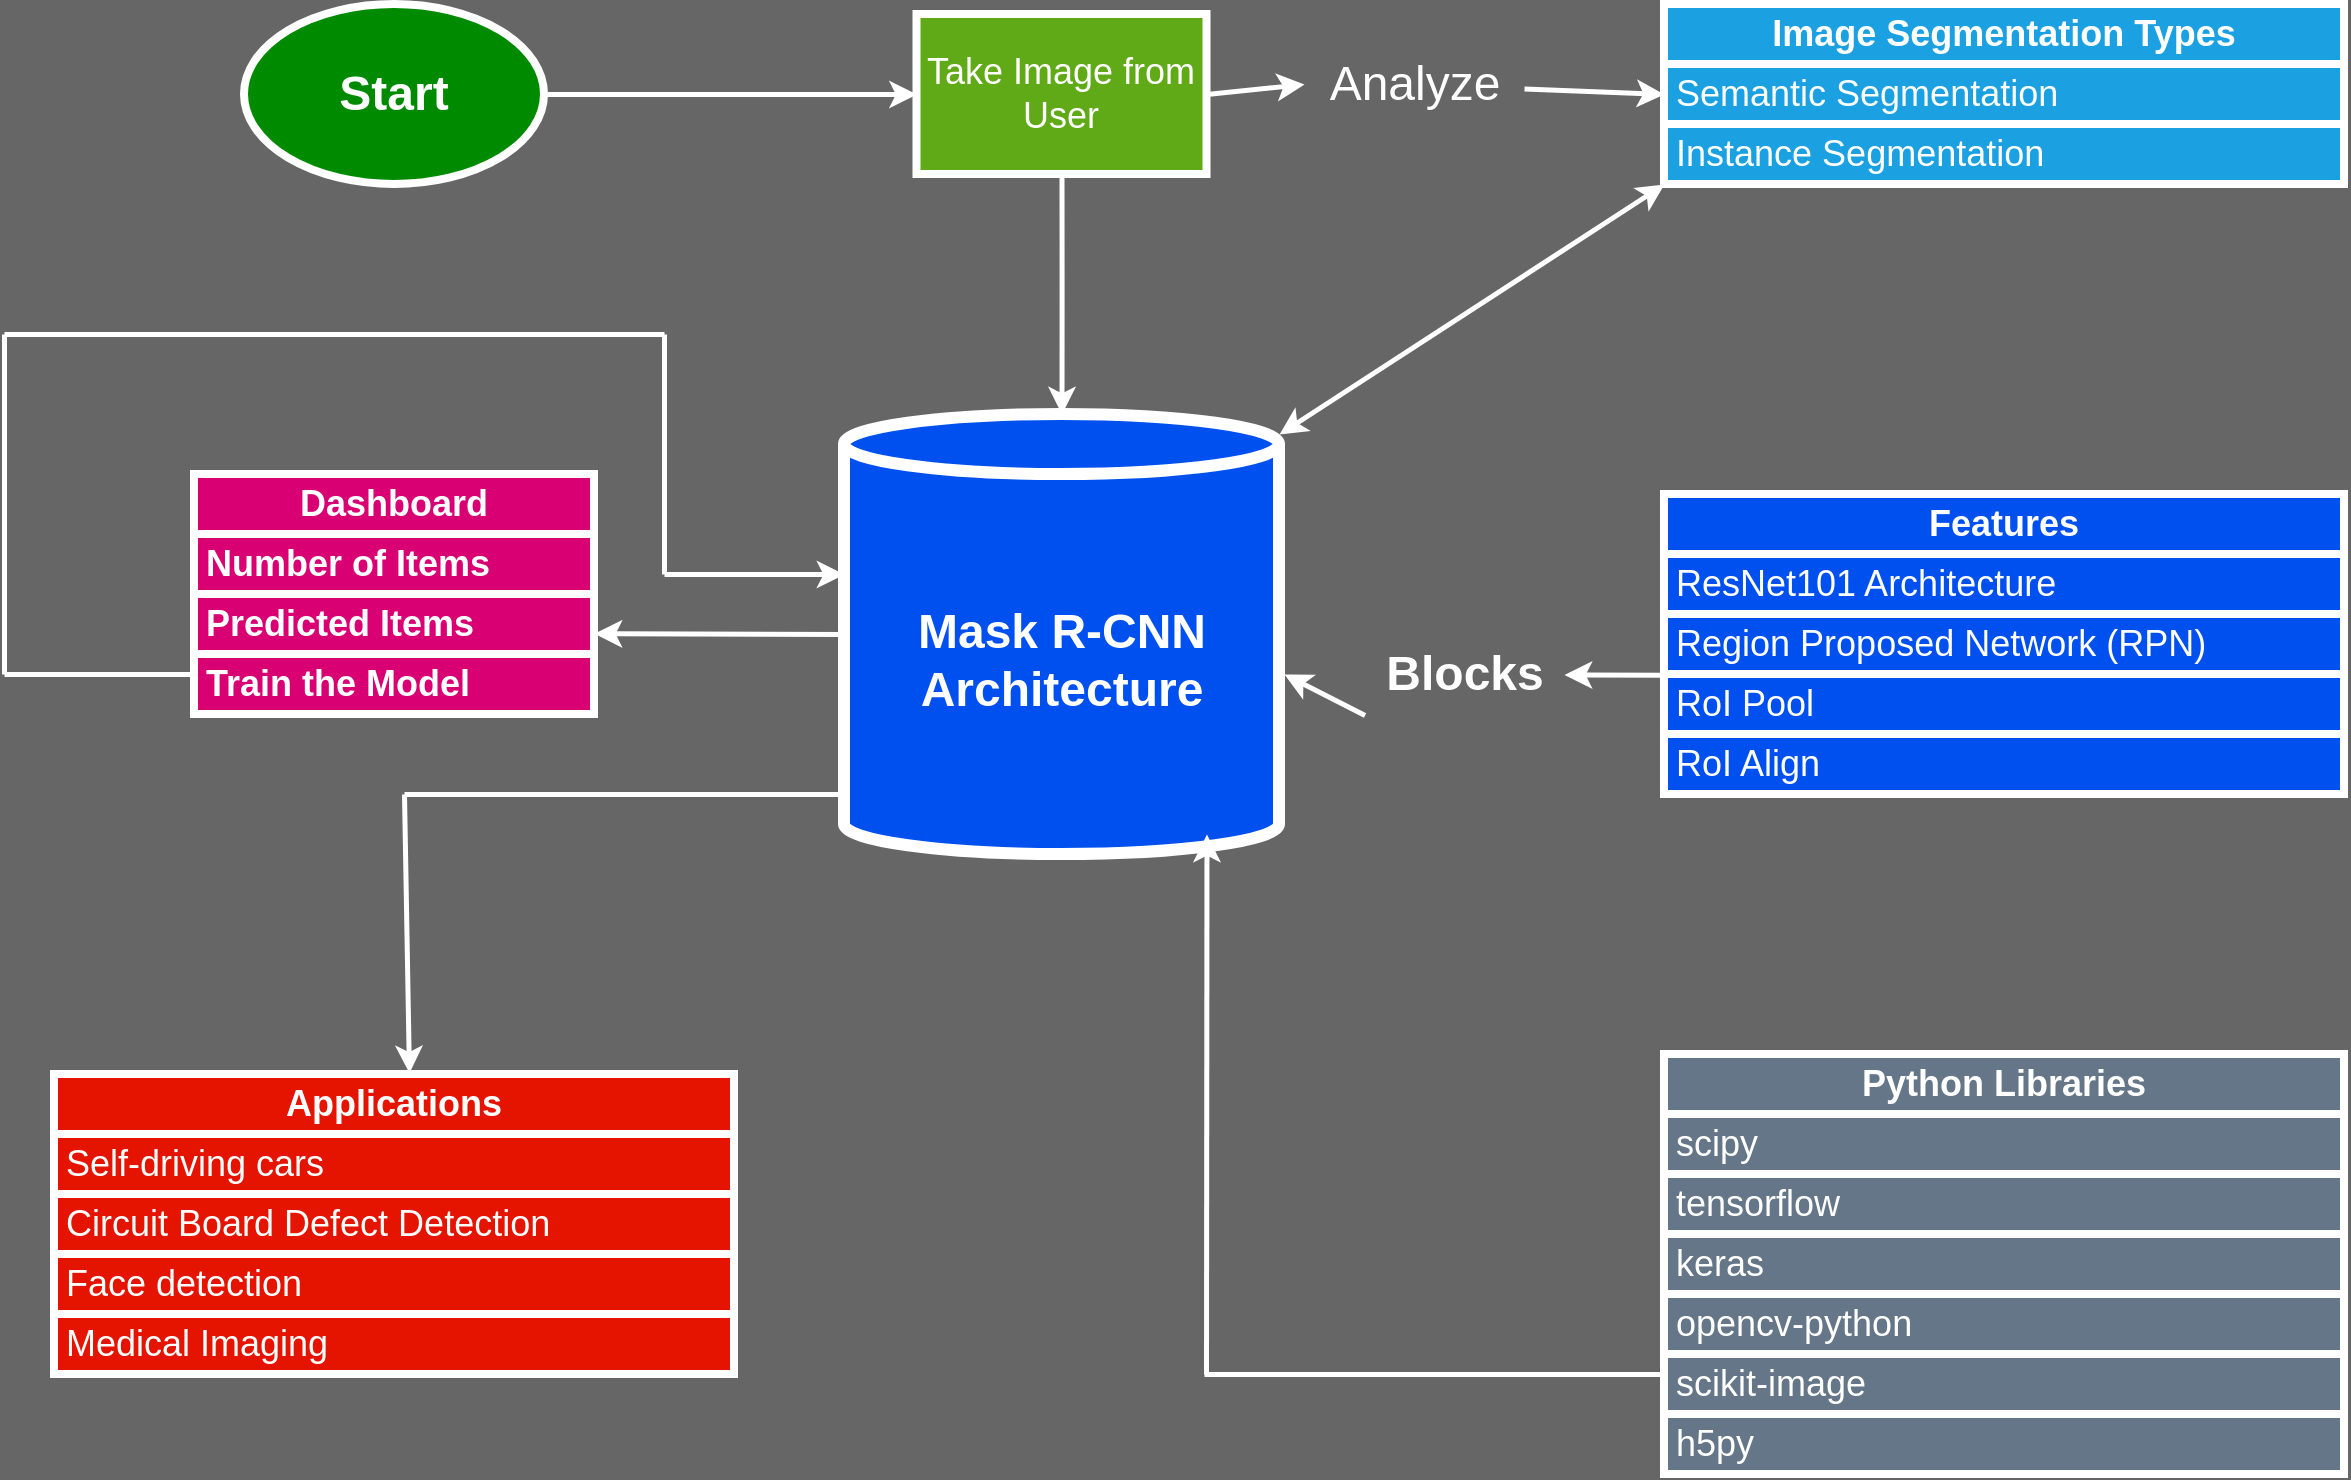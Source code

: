 <mxfile version="21.8.0" type="github">
  <diagram name="Page-1" id="VDZbJDNXe66LChUHXBfJ">
    <mxGraphModel dx="1500" dy="809" grid="1" gridSize="10" guides="1" tooltips="1" connect="1" arrows="1" fold="1" page="1" pageScale="1" pageWidth="850" pageHeight="1100" background="#666666" math="0" shadow="0">
      <root>
        <mxCell id="0" />
        <mxCell id="1" parent="0" />
        <mxCell id="cI-3nXPEl3pSKGc8Bn7F-7" style="edgeStyle=orthogonalEdgeStyle;rounded=0;orthogonalLoop=1;jettySize=auto;html=1;exitX=1;exitY=0.5;exitDx=0;exitDy=0;strokeWidth=2.5;strokeColor=#FFFFFF;" edge="1" parent="1" source="cI-3nXPEl3pSKGc8Bn7F-1" target="cI-3nXPEl3pSKGc8Bn7F-5">
          <mxGeometry relative="1" as="geometry" />
        </mxCell>
        <mxCell id="cI-3nXPEl3pSKGc8Bn7F-1" value="&lt;font color=&quot;#ffffff&quot; size=&quot;1&quot; style=&quot;&quot;&gt;&lt;b style=&quot;font-size: 24px;&quot;&gt;Start&lt;/b&gt;&lt;/font&gt;" style="ellipse;whiteSpace=wrap;html=1;fillColor=#008a00;strokeColor=#FFFFFF;strokeWidth=4;fontColor=#ffffff;" vertex="1" parent="1">
          <mxGeometry x="440" y="115" width="150" height="90" as="geometry" />
        </mxCell>
        <mxCell id="cI-3nXPEl3pSKGc8Bn7F-3" value="&lt;font style=&quot;font-size: 24px;&quot;&gt;&lt;b&gt;Mask R-CNN Architecture&lt;/b&gt;&lt;/font&gt;" style="shape=cylinder3;whiteSpace=wrap;html=1;boundedLbl=1;backgroundOutline=1;size=15;fillColor=#0050ef;strokeColor=#FFFFFF;strokeWidth=6;fontColor=#ffffff;" vertex="1" parent="1">
          <mxGeometry x="740" y="320" width="217.5" height="220" as="geometry" />
        </mxCell>
        <mxCell id="cI-3nXPEl3pSKGc8Bn7F-8" style="edgeStyle=orthogonalEdgeStyle;rounded=0;orthogonalLoop=1;jettySize=auto;html=1;exitX=0.5;exitY=1;exitDx=0;exitDy=0;strokeWidth=2.5;strokeColor=#FFFFFF;" edge="1" parent="1" source="cI-3nXPEl3pSKGc8Bn7F-5" target="cI-3nXPEl3pSKGc8Bn7F-3">
          <mxGeometry relative="1" as="geometry" />
        </mxCell>
        <mxCell id="cI-3nXPEl3pSKGc8Bn7F-5" value="&lt;font style=&quot;font-size: 18px;&quot;&gt;Take Image from User&lt;/font&gt;" style="rounded=0;whiteSpace=wrap;html=1;fillColor=#60a917;strokeColor=#FFFFFF;strokeWidth=4;fontColor=#ffffff;" vertex="1" parent="1">
          <mxGeometry x="776.25" y="120" width="145" height="80" as="geometry" />
        </mxCell>
        <mxCell id="cI-3nXPEl3pSKGc8Bn7F-9" value="&lt;font style=&quot;font-size: 18px;&quot;&gt;&lt;b&gt;Dashboard&lt;/b&gt;&lt;/font&gt;" style="swimlane;fontStyle=0;childLayout=stackLayout;horizontal=1;startSize=30;horizontalStack=0;resizeParent=1;resizeParentMax=0;resizeLast=0;collapsible=1;marginBottom=0;whiteSpace=wrap;html=1;fillColor=#d80073;strokeColor=#FFFFFF;strokeWidth=4;fontColor=#ffffff;" vertex="1" parent="1">
          <mxGeometry x="415" y="350" width="200" height="120" as="geometry" />
        </mxCell>
        <mxCell id="cI-3nXPEl3pSKGc8Bn7F-10" value="&lt;font style=&quot;font-size: 18px;&quot;&gt;&lt;b&gt;Number of Items&lt;/b&gt;&lt;/font&gt;" style="text;strokeColor=#FFFFFF;fillColor=#d80073;align=left;verticalAlign=middle;spacingLeft=4;spacingRight=4;overflow=hidden;points=[[0,0.5],[1,0.5]];portConstraint=eastwest;rotatable=0;whiteSpace=wrap;html=1;strokeWidth=4;fontColor=#ffffff;" vertex="1" parent="cI-3nXPEl3pSKGc8Bn7F-9">
          <mxGeometry y="30" width="200" height="30" as="geometry" />
        </mxCell>
        <mxCell id="cI-3nXPEl3pSKGc8Bn7F-11" value="&lt;font style=&quot;font-size: 18px;&quot;&gt;&lt;b&gt;Predicted Items&lt;/b&gt;&lt;/font&gt;" style="text;strokeColor=#FFFFFF;fillColor=#d80073;align=left;verticalAlign=middle;spacingLeft=4;spacingRight=4;overflow=hidden;points=[[0,0.5],[1,0.5]];portConstraint=eastwest;rotatable=0;whiteSpace=wrap;html=1;fontColor=#ffffff;strokeWidth=4;" vertex="1" parent="cI-3nXPEl3pSKGc8Bn7F-9">
          <mxGeometry y="60" width="200" height="30" as="geometry" />
        </mxCell>
        <mxCell id="cI-3nXPEl3pSKGc8Bn7F-12" value="&lt;font style=&quot;font-size: 18px;&quot;&gt;&lt;b&gt;Train the Model&lt;/b&gt;&lt;/font&gt;" style="text;strokeColor=#FFFFFF;fillColor=#d80073;align=left;verticalAlign=middle;spacingLeft=4;spacingRight=4;overflow=hidden;points=[[0,0.5],[1,0.5]];portConstraint=eastwest;rotatable=0;whiteSpace=wrap;html=1;fontColor=#ffffff;strokeWidth=4;" vertex="1" parent="cI-3nXPEl3pSKGc8Bn7F-9">
          <mxGeometry y="90" width="200" height="30" as="geometry" />
        </mxCell>
        <mxCell id="cI-3nXPEl3pSKGc8Bn7F-20" value="" style="endArrow=none;html=1;rounded=0;strokeWidth=2.5;strokeColor=#FFFFFF;" edge="1" parent="1">
          <mxGeometry width="50" height="50" relative="1" as="geometry">
            <mxPoint x="320" y="450" as="sourcePoint" />
            <mxPoint x="320" y="280" as="targetPoint" />
          </mxGeometry>
        </mxCell>
        <mxCell id="cI-3nXPEl3pSKGc8Bn7F-21" value="" style="endArrow=none;html=1;rounded=0;strokeWidth=2.5;strokeColor=#FFFFFF;" edge="1" parent="1">
          <mxGeometry width="50" height="50" relative="1" as="geometry">
            <mxPoint x="320" y="280" as="sourcePoint" />
            <mxPoint x="650" y="280" as="targetPoint" />
          </mxGeometry>
        </mxCell>
        <mxCell id="cI-3nXPEl3pSKGc8Bn7F-22" value="" style="endArrow=none;html=1;rounded=0;strokeWidth=2.5;strokeColor=#FFFFFF;" edge="1" parent="1">
          <mxGeometry width="50" height="50" relative="1" as="geometry">
            <mxPoint x="650" y="280" as="sourcePoint" />
            <mxPoint x="650" y="400" as="targetPoint" />
          </mxGeometry>
        </mxCell>
        <mxCell id="cI-3nXPEl3pSKGc8Bn7F-23" value="" style="endArrow=classic;html=1;rounded=0;strokeWidth=2.5;strokeColor=#FFFFFF;" edge="1" parent="1">
          <mxGeometry width="50" height="50" relative="1" as="geometry">
            <mxPoint x="650" y="400" as="sourcePoint" />
            <mxPoint x="740" y="400" as="targetPoint" />
          </mxGeometry>
        </mxCell>
        <mxCell id="cI-3nXPEl3pSKGc8Bn7F-26" value="&lt;font style=&quot;font-size: 18px;&quot;&gt;&lt;b&gt;Features&lt;/b&gt;&lt;/font&gt;" style="swimlane;fontStyle=0;childLayout=stackLayout;horizontal=1;startSize=30;horizontalStack=0;resizeParent=1;resizeParentMax=0;resizeLast=0;collapsible=1;marginBottom=0;whiteSpace=wrap;html=1;fillColor=#0050ef;strokeColor=#FFFFFF;strokeWidth=4;fontColor=#ffffff;" vertex="1" parent="1">
          <mxGeometry x="1150" y="360" width="340" height="150" as="geometry" />
        </mxCell>
        <mxCell id="cI-3nXPEl3pSKGc8Bn7F-27" value="&lt;font style=&quot;font-size: 18px;&quot;&gt;ResNet101 Architecture&lt;/font&gt;" style="text;strokeColor=#FFFFFF;fillColor=#0050ef;align=left;verticalAlign=middle;spacingLeft=4;spacingRight=4;overflow=hidden;points=[[0,0.5],[1,0.5]];portConstraint=eastwest;rotatable=0;whiteSpace=wrap;html=1;fontColor=#ffffff;strokeWidth=4;" vertex="1" parent="cI-3nXPEl3pSKGc8Bn7F-26">
          <mxGeometry y="30" width="340" height="30" as="geometry" />
        </mxCell>
        <mxCell id="cI-3nXPEl3pSKGc8Bn7F-28" value="&lt;font style=&quot;font-size: 18px;&quot;&gt;Region Proposed Network (RPN)&lt;/font&gt;" style="text;strokeColor=#FFFFFF;fillColor=#0050ef;align=left;verticalAlign=middle;spacingLeft=4;spacingRight=4;overflow=hidden;points=[[0,0.5],[1,0.5]];portConstraint=eastwest;rotatable=0;whiteSpace=wrap;html=1;fontColor=#ffffff;strokeWidth=4;" vertex="1" parent="cI-3nXPEl3pSKGc8Bn7F-26">
          <mxGeometry y="60" width="340" height="30" as="geometry" />
        </mxCell>
        <mxCell id="cI-3nXPEl3pSKGc8Bn7F-29" value="&lt;font style=&quot;font-size: 18px;&quot;&gt;RoI Pool&lt;/font&gt;" style="text;strokeColor=#FFFFFF;fillColor=#0050ef;align=left;verticalAlign=middle;spacingLeft=4;spacingRight=4;overflow=hidden;points=[[0,0.5],[1,0.5]];portConstraint=eastwest;rotatable=0;whiteSpace=wrap;html=1;fontColor=#ffffff;strokeWidth=4;" vertex="1" parent="cI-3nXPEl3pSKGc8Bn7F-26">
          <mxGeometry y="90" width="340" height="30" as="geometry" />
        </mxCell>
        <mxCell id="cI-3nXPEl3pSKGc8Bn7F-31" value="&lt;font style=&quot;font-size: 18px;&quot;&gt;RoI Align&lt;/font&gt;" style="text;strokeColor=#FFFFFF;fillColor=#0050ef;align=left;verticalAlign=middle;spacingLeft=4;spacingRight=4;overflow=hidden;points=[[0,0.5],[1,0.5]];portConstraint=eastwest;rotatable=0;whiteSpace=wrap;html=1;fontColor=#ffffff;strokeWidth=4;" vertex="1" parent="cI-3nXPEl3pSKGc8Bn7F-26">
          <mxGeometry y="120" width="340" height="30" as="geometry" />
        </mxCell>
        <mxCell id="cI-3nXPEl3pSKGc8Bn7F-32" value="" style="endArrow=classic;html=1;rounded=0;exitX=0.003;exitY=1.013;exitDx=0;exitDy=0;exitPerimeter=0;strokeWidth=2.5;strokeColor=#FFFFFF;" edge="1" parent="1" source="cI-3nXPEl3pSKGc8Bn7F-68">
          <mxGeometry width="50" height="50" relative="1" as="geometry">
            <mxPoint x="1100" y="450" as="sourcePoint" />
            <mxPoint x="960" y="450" as="targetPoint" />
          </mxGeometry>
        </mxCell>
        <mxCell id="cI-3nXPEl3pSKGc8Bn7F-33" value="" style="endArrow=classic;html=1;rounded=0;exitX=0;exitY=0.5;exitDx=0;exitDy=0;exitPerimeter=0;strokeWidth=2.5;strokeColor=#FFFFFF;" edge="1" parent="1" source="cI-3nXPEl3pSKGc8Bn7F-3">
          <mxGeometry width="50" height="50" relative="1" as="geometry">
            <mxPoint x="761" y="429.66" as="sourcePoint" />
            <mxPoint x="615" y="429.66" as="targetPoint" />
          </mxGeometry>
        </mxCell>
        <mxCell id="cI-3nXPEl3pSKGc8Bn7F-35" value="" style="endArrow=none;html=1;rounded=0;strokeColor=#FFFFFF;strokeWidth=2.5;" edge="1" parent="1">
          <mxGeometry width="50" height="50" relative="1" as="geometry">
            <mxPoint x="320" y="450" as="sourcePoint" />
            <mxPoint x="415" y="450" as="targetPoint" />
          </mxGeometry>
        </mxCell>
        <mxCell id="cI-3nXPEl3pSKGc8Bn7F-36" value="&lt;font style=&quot;font-size: 18px;&quot;&gt;&lt;b&gt;Image Segmentation Types&lt;/b&gt;&lt;/font&gt;" style="swimlane;fontStyle=0;childLayout=stackLayout;horizontal=1;startSize=30;horizontalStack=0;resizeParent=1;resizeParentMax=0;resizeLast=0;collapsible=1;marginBottom=0;whiteSpace=wrap;html=1;fillColor=#1ba1e2;strokeColor=#FFFFFF;strokeWidth=4;fontColor=#ffffff;" vertex="1" parent="1">
          <mxGeometry x="1150" y="115" width="340" height="90" as="geometry" />
        </mxCell>
        <mxCell id="cI-3nXPEl3pSKGc8Bn7F-37" value="&lt;font style=&quot;font-size: 18px;&quot;&gt;Semantic Segmentation&lt;/font&gt;" style="text;strokeColor=#FFFFFF;fillColor=#1ba1e2;align=left;verticalAlign=middle;spacingLeft=4;spacingRight=4;overflow=hidden;points=[[0,0.5],[1,0.5]];portConstraint=eastwest;rotatable=0;whiteSpace=wrap;html=1;fontColor=#ffffff;strokeWidth=4;" vertex="1" parent="cI-3nXPEl3pSKGc8Bn7F-36">
          <mxGeometry y="30" width="340" height="30" as="geometry" />
        </mxCell>
        <mxCell id="cI-3nXPEl3pSKGc8Bn7F-38" value="&lt;font style=&quot;font-size: 18px;&quot;&gt;Instance Segmentation&lt;/font&gt;" style="text;strokeColor=#FFFFFF;fillColor=#1ba1e2;align=left;verticalAlign=middle;spacingLeft=4;spacingRight=4;overflow=hidden;points=[[0,0.5],[1,0.5]];portConstraint=eastwest;rotatable=0;whiteSpace=wrap;html=1;fontColor=#ffffff;strokeWidth=4;" vertex="1" parent="cI-3nXPEl3pSKGc8Bn7F-36">
          <mxGeometry y="60" width="340" height="30" as="geometry" />
        </mxCell>
        <mxCell id="cI-3nXPEl3pSKGc8Bn7F-41" value="" style="endArrow=classic;html=1;rounded=0;entryX=0;entryY=0.5;entryDx=0;entryDy=0;strokeWidth=2.5;strokeColor=#FFFFFF;" edge="1" parent="1" source="cI-3nXPEl3pSKGc8Bn7F-64" target="cI-3nXPEl3pSKGc8Bn7F-36">
          <mxGeometry width="50" height="50" relative="1" as="geometry">
            <mxPoint x="921.25" y="160" as="sourcePoint" />
            <mxPoint x="971.25" y="110" as="targetPoint" />
          </mxGeometry>
        </mxCell>
        <mxCell id="cI-3nXPEl3pSKGc8Bn7F-46" value="&lt;font style=&quot;font-size: 18px;&quot;&gt;&lt;b&gt;Python Libraries&lt;/b&gt;&lt;/font&gt;" style="swimlane;fontStyle=0;childLayout=stackLayout;horizontal=1;startSize=30;horizontalStack=0;resizeParent=1;resizeParentMax=0;resizeLast=0;collapsible=1;marginBottom=0;whiteSpace=wrap;html=1;fillColor=#647687;strokeColor=#FFFFFF;strokeWidth=4;fontColor=#ffffff;" vertex="1" parent="1">
          <mxGeometry x="1150" y="640" width="340" height="210" as="geometry" />
        </mxCell>
        <mxCell id="cI-3nXPEl3pSKGc8Bn7F-47" value="&lt;font style=&quot;font-size: 18px;&quot;&gt;scipy&lt;span style=&quot;white-space: pre;&quot;&gt;&#x9;&lt;/span&gt;&lt;/font&gt;" style="text;strokeColor=#FFFFFF;fillColor=#647687;align=left;verticalAlign=middle;spacingLeft=4;spacingRight=4;overflow=hidden;points=[[0,0.5],[1,0.5]];portConstraint=eastwest;rotatable=0;whiteSpace=wrap;html=1;fontColor=#ffffff;strokeWidth=4;" vertex="1" parent="cI-3nXPEl3pSKGc8Bn7F-46">
          <mxGeometry y="30" width="340" height="30" as="geometry" />
        </mxCell>
        <mxCell id="cI-3nXPEl3pSKGc8Bn7F-48" value="&lt;font style=&quot;font-size: 18px;&quot;&gt;tensorflow&lt;/font&gt;" style="text;strokeColor=#FFFFFF;fillColor=#647687;align=left;verticalAlign=middle;spacingLeft=4;spacingRight=4;overflow=hidden;points=[[0,0.5],[1,0.5]];portConstraint=eastwest;rotatable=0;whiteSpace=wrap;html=1;fontColor=#ffffff;strokeWidth=4;" vertex="1" parent="cI-3nXPEl3pSKGc8Bn7F-46">
          <mxGeometry y="60" width="340" height="30" as="geometry" />
        </mxCell>
        <mxCell id="cI-3nXPEl3pSKGc8Bn7F-49" value="&lt;font style=&quot;font-size: 18px;&quot;&gt;keras&lt;/font&gt;" style="text;strokeColor=#FFFFFF;fillColor=#647687;align=left;verticalAlign=middle;spacingLeft=4;spacingRight=4;overflow=hidden;points=[[0,0.5],[1,0.5]];portConstraint=eastwest;rotatable=0;whiteSpace=wrap;html=1;fontColor=#ffffff;strokeWidth=4;" vertex="1" parent="cI-3nXPEl3pSKGc8Bn7F-46">
          <mxGeometry y="90" width="340" height="30" as="geometry" />
        </mxCell>
        <mxCell id="cI-3nXPEl3pSKGc8Bn7F-50" value="&lt;span style=&quot;font-size: 18px;&quot;&gt;opencv-python&lt;/span&gt;" style="text;strokeColor=#FFFFFF;fillColor=#647687;align=left;verticalAlign=middle;spacingLeft=4;spacingRight=4;overflow=hidden;points=[[0,0.5],[1,0.5]];portConstraint=eastwest;rotatable=0;whiteSpace=wrap;html=1;fontColor=#ffffff;strokeWidth=4;" vertex="1" parent="cI-3nXPEl3pSKGc8Bn7F-46">
          <mxGeometry y="120" width="340" height="30" as="geometry" />
        </mxCell>
        <mxCell id="cI-3nXPEl3pSKGc8Bn7F-58" value="&lt;span style=&quot;font-size: 18px;&quot;&gt;scikit-image&lt;/span&gt;" style="text;strokeColor=#FFFFFF;fillColor=#647687;align=left;verticalAlign=middle;spacingLeft=4;spacingRight=4;overflow=hidden;points=[[0,0.5],[1,0.5]];portConstraint=eastwest;rotatable=0;whiteSpace=wrap;html=1;fontColor=#ffffff;strokeWidth=4;" vertex="1" parent="cI-3nXPEl3pSKGc8Bn7F-46">
          <mxGeometry y="150" width="340" height="30" as="geometry" />
        </mxCell>
        <mxCell id="cI-3nXPEl3pSKGc8Bn7F-59" value="&lt;span style=&quot;font-size: 18px;&quot;&gt;h5py&lt;/span&gt;" style="text;strokeColor=#FFFFFF;fillColor=#647687;align=left;verticalAlign=middle;spacingLeft=4;spacingRight=4;overflow=hidden;points=[[0,0.5],[1,0.5]];portConstraint=eastwest;rotatable=0;whiteSpace=wrap;html=1;fontColor=#ffffff;strokeWidth=4;" vertex="1" parent="cI-3nXPEl3pSKGc8Bn7F-46">
          <mxGeometry y="180" width="340" height="30" as="geometry" />
        </mxCell>
        <mxCell id="cI-3nXPEl3pSKGc8Bn7F-61" value="" style="endArrow=classic;html=1;rounded=0;strokeWidth=2.5;strokeColor=#FFFFFF;" edge="1" parent="1">
          <mxGeometry width="50" height="50" relative="1" as="geometry">
            <mxPoint x="921" y="800" as="sourcePoint" />
            <mxPoint x="921.25" y="530" as="targetPoint" />
          </mxGeometry>
        </mxCell>
        <mxCell id="cI-3nXPEl3pSKGc8Bn7F-63" value="" style="endArrow=none;html=1;rounded=0;strokeColor=#FFFFFF;strokeWidth=2.5;" edge="1" parent="1">
          <mxGeometry width="50" height="50" relative="1" as="geometry">
            <mxPoint x="920" y="800" as="sourcePoint" />
            <mxPoint x="1150" y="800" as="targetPoint" />
          </mxGeometry>
        </mxCell>
        <mxCell id="cI-3nXPEl3pSKGc8Bn7F-65" value="" style="endArrow=classic;html=1;rounded=0;entryX=0;entryY=0.5;entryDx=0;entryDy=0;strokeWidth=2.5;strokeColor=#FFFFFF;" edge="1" parent="1" target="cI-3nXPEl3pSKGc8Bn7F-64">
          <mxGeometry width="50" height="50" relative="1" as="geometry">
            <mxPoint x="921.25" y="160" as="sourcePoint" />
            <mxPoint x="1150" y="160" as="targetPoint" />
          </mxGeometry>
        </mxCell>
        <mxCell id="cI-3nXPEl3pSKGc8Bn7F-64" value="&lt;font color=&quot;#ffffff&quot; style=&quot;font-size: 24px;&quot;&gt;Analyze&lt;/font&gt;" style="text;html=1;align=center;verticalAlign=middle;resizable=0;points=[];autosize=1;strokeColor=none;fillColor=none;" vertex="1" parent="1">
          <mxGeometry x="970" y="135" width="110" height="40" as="geometry" />
        </mxCell>
        <mxCell id="cI-3nXPEl3pSKGc8Bn7F-66" value="" style="endArrow=classic;startArrow=classic;html=1;rounded=0;strokeWidth=2.5;strokeColor=#FFFFFF;entryX=0;entryY=1;entryDx=0;entryDy=0;" edge="1" parent="1" target="cI-3nXPEl3pSKGc8Bn7F-36">
          <mxGeometry width="50" height="50" relative="1" as="geometry">
            <mxPoint x="957.5" y="330" as="sourcePoint" />
            <mxPoint x="1007.5" y="280" as="targetPoint" />
          </mxGeometry>
        </mxCell>
        <mxCell id="cI-3nXPEl3pSKGc8Bn7F-69" value="" style="endArrow=classic;html=1;rounded=0;exitX=0.003;exitY=1.013;exitDx=0;exitDy=0;exitPerimeter=0;strokeWidth=2.5;strokeColor=#FFFFFF;" edge="1" parent="1" source="cI-3nXPEl3pSKGc8Bn7F-28" target="cI-3nXPEl3pSKGc8Bn7F-68">
          <mxGeometry width="50" height="50" relative="1" as="geometry">
            <mxPoint x="1151" y="450" as="sourcePoint" />
            <mxPoint x="960" y="450" as="targetPoint" />
          </mxGeometry>
        </mxCell>
        <mxCell id="cI-3nXPEl3pSKGc8Bn7F-68" value="&lt;font color=&quot;#ffffff&quot; style=&quot;font-size: 24px;&quot;&gt;&lt;b&gt;Blocks&lt;/b&gt;&lt;/font&gt;" style="text;html=1;align=center;verticalAlign=middle;resizable=0;points=[];autosize=1;strokeColor=none;fillColor=none;" vertex="1" parent="1">
          <mxGeometry x="1000" y="430" width="100" height="40" as="geometry" />
        </mxCell>
        <mxCell id="cI-3nXPEl3pSKGc8Bn7F-71" value="&lt;font style=&quot;font-size: 18px;&quot;&gt;&lt;b&gt;Applications&lt;/b&gt;&lt;/font&gt;" style="swimlane;fontStyle=0;childLayout=stackLayout;horizontal=1;startSize=30;horizontalStack=0;resizeParent=1;resizeParentMax=0;resizeLast=0;collapsible=1;marginBottom=0;whiteSpace=wrap;html=1;fillColor=#e51400;strokeColor=#FFFFFF;strokeWidth=4;fontColor=#ffffff;" vertex="1" parent="1">
          <mxGeometry x="345" y="650" width="340" height="150" as="geometry" />
        </mxCell>
        <mxCell id="cI-3nXPEl3pSKGc8Bn7F-72" value="&lt;font style=&quot;font-size: 18px;&quot;&gt;Self-driving cars&lt;/font&gt;" style="text;strokeColor=#FFFFFF;fillColor=#e51400;align=left;verticalAlign=middle;spacingLeft=4;spacingRight=4;overflow=hidden;points=[[0,0.5],[1,0.5]];portConstraint=eastwest;rotatable=0;whiteSpace=wrap;html=1;fontColor=#ffffff;strokeWidth=4;" vertex="1" parent="cI-3nXPEl3pSKGc8Bn7F-71">
          <mxGeometry y="30" width="340" height="30" as="geometry" />
        </mxCell>
        <mxCell id="cI-3nXPEl3pSKGc8Bn7F-73" value="&lt;font style=&quot;font-size: 18px;&quot;&gt;Circuit Board Defect Detection&lt;/font&gt;" style="text;strokeColor=#FFFFFF;fillColor=#e51400;align=left;verticalAlign=middle;spacingLeft=4;spacingRight=4;overflow=hidden;points=[[0,0.5],[1,0.5]];portConstraint=eastwest;rotatable=0;whiteSpace=wrap;html=1;fontColor=#ffffff;strokeWidth=4;" vertex="1" parent="cI-3nXPEl3pSKGc8Bn7F-71">
          <mxGeometry y="60" width="340" height="30" as="geometry" />
        </mxCell>
        <mxCell id="cI-3nXPEl3pSKGc8Bn7F-74" value="&lt;font style=&quot;font-size: 18px;&quot;&gt;Face detection&lt;/font&gt;" style="text;strokeColor=#FFFFFF;fillColor=#e51400;align=left;verticalAlign=middle;spacingLeft=4;spacingRight=4;overflow=hidden;points=[[0,0.5],[1,0.5]];portConstraint=eastwest;rotatable=0;whiteSpace=wrap;html=1;fontColor=#ffffff;strokeWidth=4;" vertex="1" parent="cI-3nXPEl3pSKGc8Bn7F-71">
          <mxGeometry y="90" width="340" height="30" as="geometry" />
        </mxCell>
        <mxCell id="cI-3nXPEl3pSKGc8Bn7F-75" value="&lt;font style=&quot;font-size: 18px;&quot;&gt;Medical Imaging&lt;/font&gt;" style="text;strokeColor=#FFFFFF;fillColor=#e51400;align=left;verticalAlign=middle;spacingLeft=4;spacingRight=4;overflow=hidden;points=[[0,0.5],[1,0.5]];portConstraint=eastwest;rotatable=0;whiteSpace=wrap;html=1;fontColor=#ffffff;strokeWidth=4;" vertex="1" parent="cI-3nXPEl3pSKGc8Bn7F-71">
          <mxGeometry y="120" width="340" height="30" as="geometry" />
        </mxCell>
        <mxCell id="cI-3nXPEl3pSKGc8Bn7F-76" value="" style="endArrow=none;html=1;rounded=0;strokeWidth=2.5;strokeColor=#FFFFFF;" edge="1" parent="1">
          <mxGeometry width="50" height="50" relative="1" as="geometry">
            <mxPoint x="520" y="510" as="sourcePoint" />
            <mxPoint x="740" y="510" as="targetPoint" />
          </mxGeometry>
        </mxCell>
        <mxCell id="cI-3nXPEl3pSKGc8Bn7F-77" value="" style="endArrow=classic;html=1;rounded=0;strokeWidth=2.5;strokeColor=#FFFFFF;entryX=0.522;entryY=-0.004;entryDx=0;entryDy=0;entryPerimeter=0;" edge="1" parent="1" target="cI-3nXPEl3pSKGc8Bn7F-71">
          <mxGeometry width="50" height="50" relative="1" as="geometry">
            <mxPoint x="520" y="510" as="sourcePoint" />
            <mxPoint x="520" y="630" as="targetPoint" />
          </mxGeometry>
        </mxCell>
      </root>
    </mxGraphModel>
  </diagram>
</mxfile>
